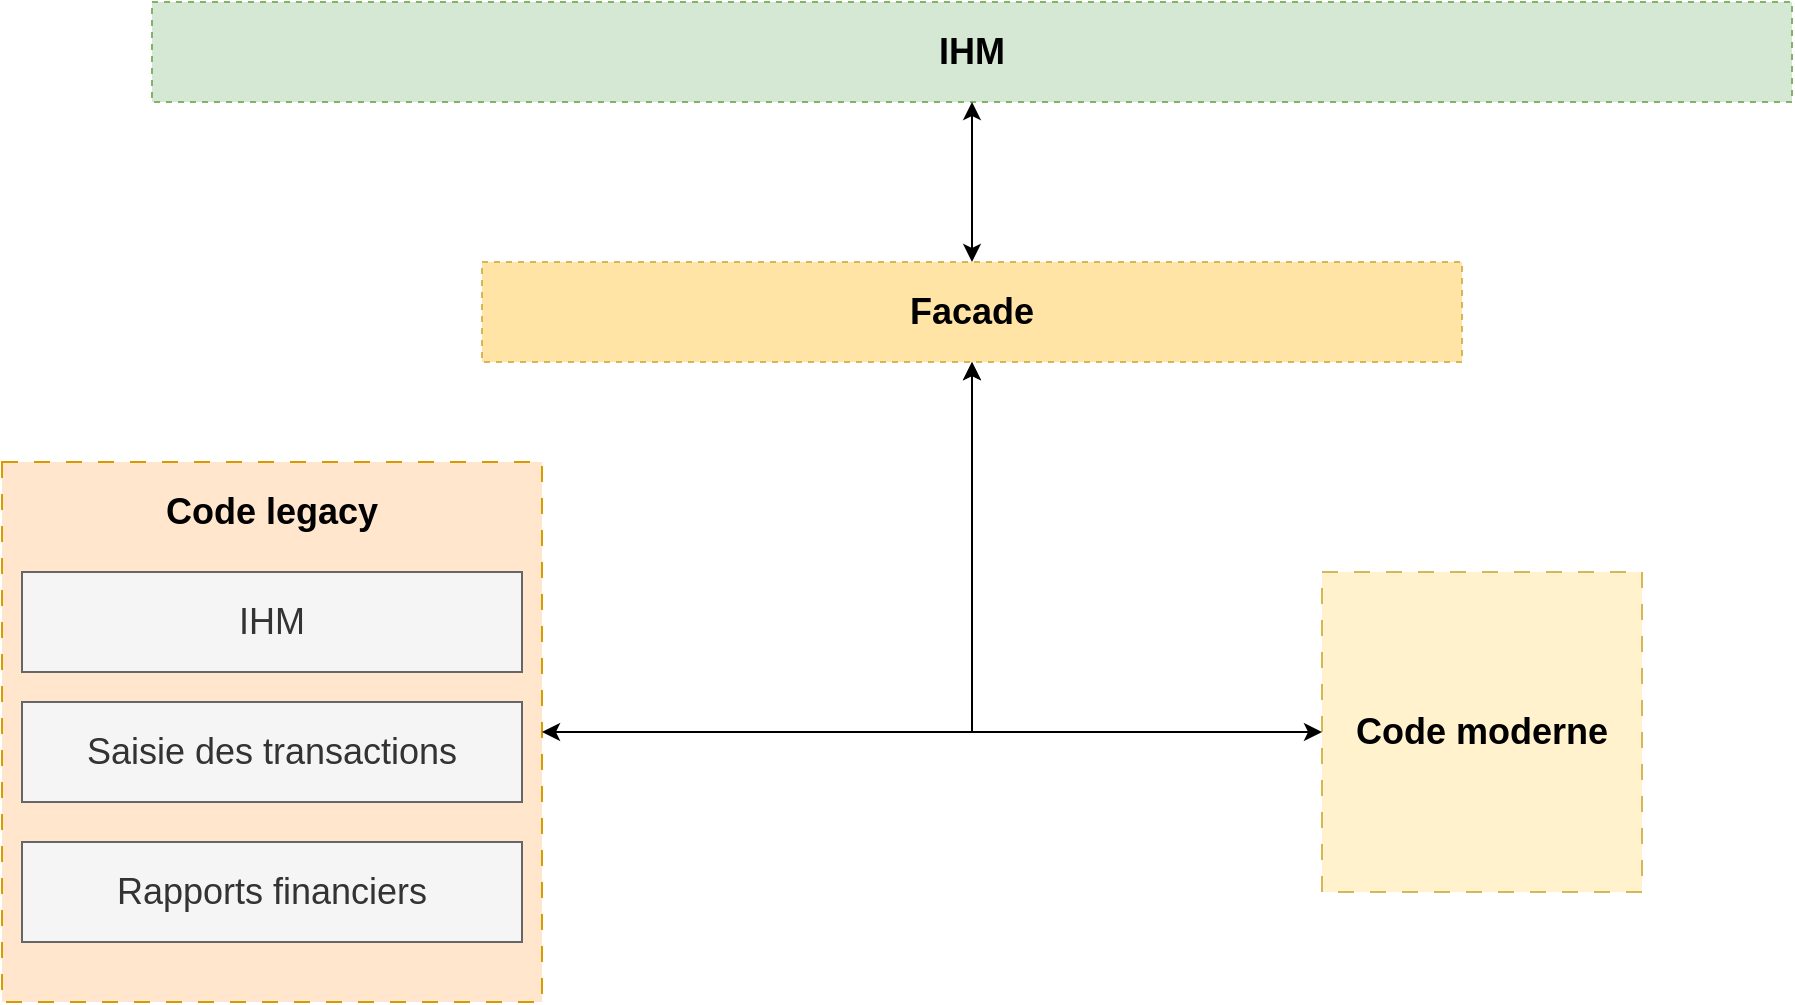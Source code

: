 <mxfile version="21.2.8" type="device">
  <diagram name="Page-1" id="yWkIH-ibVfcjdgWgoyt8">
    <mxGraphModel dx="1026" dy="666" grid="1" gridSize="10" guides="1" tooltips="1" connect="1" arrows="1" fold="1" page="1" pageScale="1" pageWidth="827" pageHeight="1169" math="0" shadow="0">
      <root>
        <mxCell id="0" />
        <mxCell id="1" parent="0" />
        <mxCell id="bxZ5GJeIeUVU7ubKapGf-1" value="" style="whiteSpace=wrap;html=1;aspect=fixed;dashed=1;dashPattern=8 8;fillColor=#ffe6cc;strokeColor=#d79b00;" parent="1" vertex="1">
          <mxGeometry x="20" y="290" width="270" height="270" as="geometry" />
        </mxCell>
        <mxCell id="bxZ5GJeIeUVU7ubKapGf-2" value="&lt;font style=&quot;font-size: 18px;&quot;&gt;&lt;b&gt;Code moderne&lt;/b&gt;&lt;/font&gt;" style="whiteSpace=wrap;html=1;aspect=fixed;dashed=1;dashPattern=8 8;fillColor=#fff2cc;strokeColor=#d6b656;" parent="1" vertex="1">
          <mxGeometry x="680" y="345" width="160" height="160" as="geometry" />
        </mxCell>
        <mxCell id="bxZ5GJeIeUVU7ubKapGf-3" value="&lt;font style=&quot;font-size: 18px;&quot;&gt;IHM&lt;/font&gt;" style="rounded=0;whiteSpace=wrap;html=1;fillColor=#f5f5f5;fontColor=#333333;strokeColor=#666666;" parent="1" vertex="1">
          <mxGeometry x="30" y="345" width="250" height="50" as="geometry" />
        </mxCell>
        <mxCell id="bxZ5GJeIeUVU7ubKapGf-5" value="&lt;font style=&quot;font-size: 18px;&quot;&gt;Saisie des transactions&lt;/font&gt;" style="rounded=0;whiteSpace=wrap;html=1;fillColor=#f5f5f5;fontColor=#333333;strokeColor=#666666;" parent="1" vertex="1">
          <mxGeometry x="30" y="410" width="250" height="50" as="geometry" />
        </mxCell>
        <mxCell id="bxZ5GJeIeUVU7ubKapGf-6" value="&lt;font style=&quot;font-size: 18px;&quot;&gt;Rapports financiers&lt;/font&gt;" style="rounded=0;whiteSpace=wrap;html=1;fillColor=#f5f5f5;fontColor=#333333;strokeColor=#666666;" parent="1" vertex="1">
          <mxGeometry x="30" y="480" width="250" height="50" as="geometry" />
        </mxCell>
        <mxCell id="bxZ5GJeIeUVU7ubKapGf-8" value="&lt;font style=&quot;font-size: 18px;&quot;&gt;&lt;b&gt;Code legacy&lt;/b&gt;&lt;/font&gt;" style="text;html=1;strokeColor=none;fillColor=none;align=center;verticalAlign=middle;whiteSpace=wrap;rounded=0;" parent="1" vertex="1">
          <mxGeometry x="85" y="300" width="140" height="30" as="geometry" />
        </mxCell>
        <mxCell id="q8HNpOCDMJFhJFrFd_V0-1" value="&lt;font style=&quot;font-size: 18px;&quot;&gt;&lt;b&gt;IHM&lt;/b&gt;&lt;/font&gt;" style="rounded=0;whiteSpace=wrap;html=1;fillColor=#d5e8d4;strokeColor=#82b366;dashed=1;" parent="1" vertex="1">
          <mxGeometry x="95" y="60" width="820" height="50" as="geometry" />
        </mxCell>
        <mxCell id="cC6PbwlPzdf1N5FF12Ak-1" value="&lt;font style=&quot;font-size: 18px;&quot;&gt;&lt;b&gt;Facade&lt;/b&gt;&lt;/font&gt;" style="rounded=0;whiteSpace=wrap;html=1;fillColor=#FFE4A6;strokeColor=#d6b656;dashed=1;" vertex="1" parent="1">
          <mxGeometry x="260" y="190" width="490" height="50" as="geometry" />
        </mxCell>
        <mxCell id="cC6PbwlPzdf1N5FF12Ak-6" value="" style="endArrow=classic;startArrow=classic;html=1;rounded=0;entryX=0.5;entryY=1;entryDx=0;entryDy=0;exitX=0.5;exitY=0;exitDx=0;exitDy=0;" edge="1" parent="1" source="cC6PbwlPzdf1N5FF12Ak-1" target="q8HNpOCDMJFhJFrFd_V0-1">
          <mxGeometry width="50" height="50" relative="1" as="geometry">
            <mxPoint x="480" y="190" as="sourcePoint" />
            <mxPoint x="530" y="140" as="targetPoint" />
          </mxGeometry>
        </mxCell>
        <mxCell id="cC6PbwlPzdf1N5FF12Ak-7" value="" style="endArrow=classic;startArrow=classic;html=1;rounded=0;entryX=0.5;entryY=1;entryDx=0;entryDy=0;exitX=1;exitY=0.5;exitDx=0;exitDy=0;" edge="1" parent="1" source="bxZ5GJeIeUVU7ubKapGf-1" target="cC6PbwlPzdf1N5FF12Ak-1">
          <mxGeometry width="50" height="50" relative="1" as="geometry">
            <mxPoint x="330" y="460" as="sourcePoint" />
            <mxPoint x="380" y="410" as="targetPoint" />
            <Array as="points">
              <mxPoint x="505" y="425" />
            </Array>
          </mxGeometry>
        </mxCell>
        <mxCell id="cC6PbwlPzdf1N5FF12Ak-8" value="" style="endArrow=classic;startArrow=classic;html=1;rounded=0;entryX=0.5;entryY=1;entryDx=0;entryDy=0;exitX=0;exitY=0.5;exitDx=0;exitDy=0;" edge="1" parent="1" source="bxZ5GJeIeUVU7ubKapGf-2" target="cC6PbwlPzdf1N5FF12Ak-1">
          <mxGeometry width="50" height="50" relative="1" as="geometry">
            <mxPoint x="300" y="435" as="sourcePoint" />
            <mxPoint x="515" y="250" as="targetPoint" />
            <Array as="points">
              <mxPoint x="505" y="425" />
            </Array>
          </mxGeometry>
        </mxCell>
      </root>
    </mxGraphModel>
  </diagram>
</mxfile>
